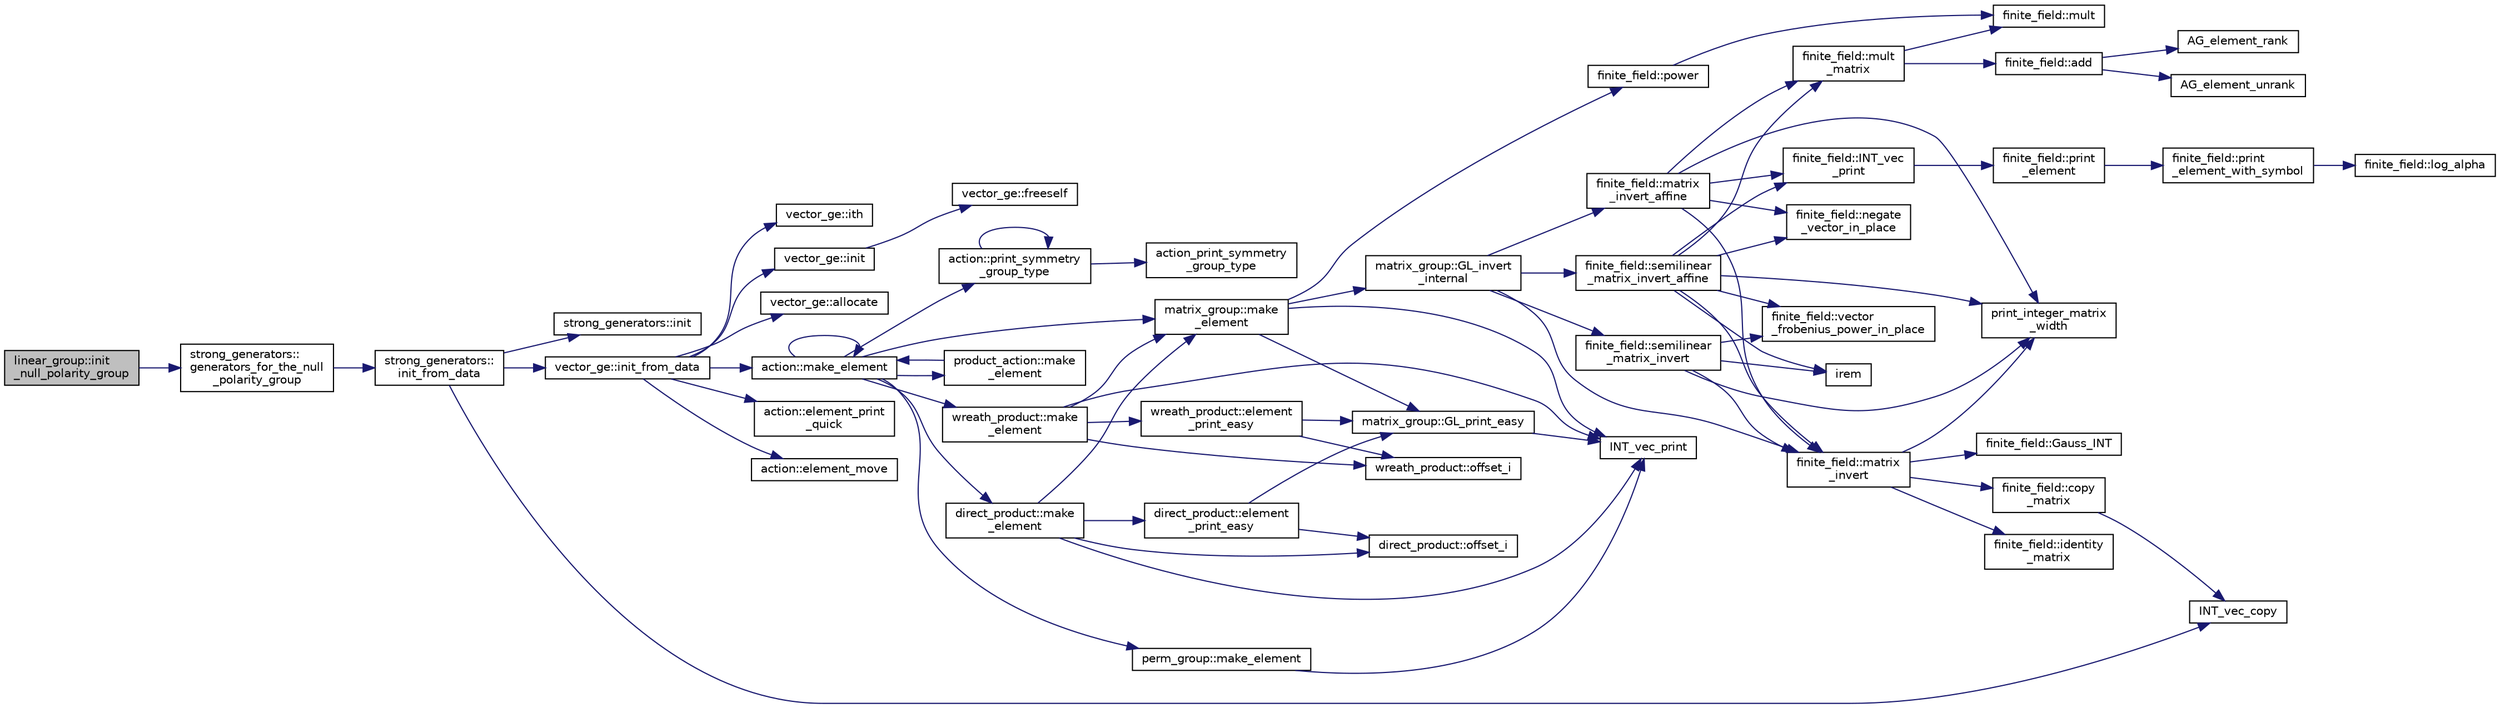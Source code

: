 digraph "linear_group::init_null_polarity_group"
{
  edge [fontname="Helvetica",fontsize="10",labelfontname="Helvetica",labelfontsize="10"];
  node [fontname="Helvetica",fontsize="10",shape=record];
  rankdir="LR";
  Node873 [label="linear_group::init\l_null_polarity_group",height=0.2,width=0.4,color="black", fillcolor="grey75", style="filled", fontcolor="black"];
  Node873 -> Node874 [color="midnightblue",fontsize="10",style="solid",fontname="Helvetica"];
  Node874 [label="strong_generators::\lgenerators_for_the_null\l_polarity_group",height=0.2,width=0.4,color="black", fillcolor="white", style="filled",URL="$dc/d09/classstrong__generators.html#ab770f76f9a55c339f9a43b293d86e2f1"];
  Node874 -> Node875 [color="midnightblue",fontsize="10",style="solid",fontname="Helvetica"];
  Node875 [label="strong_generators::\linit_from_data",height=0.2,width=0.4,color="black", fillcolor="white", style="filled",URL="$dc/d09/classstrong__generators.html#a9424d2f1794baf506746d25e9f9fefda"];
  Node875 -> Node876 [color="midnightblue",fontsize="10",style="solid",fontname="Helvetica"];
  Node876 [label="strong_generators::init",height=0.2,width=0.4,color="black", fillcolor="white", style="filled",URL="$dc/d09/classstrong__generators.html#ab7d37035d3b2ea516c4e989715f91ad5"];
  Node875 -> Node877 [color="midnightblue",fontsize="10",style="solid",fontname="Helvetica"];
  Node877 [label="vector_ge::init_from_data",height=0.2,width=0.4,color="black", fillcolor="white", style="filled",URL="$d4/d6e/classvector__ge.html#a44b1669e41321b41d93fb5cf957b8bc5"];
  Node877 -> Node878 [color="midnightblue",fontsize="10",style="solid",fontname="Helvetica"];
  Node878 [label="vector_ge::init",height=0.2,width=0.4,color="black", fillcolor="white", style="filled",URL="$d4/d6e/classvector__ge.html#afe1d6befd1f1501e6be34afbaa9d30a8"];
  Node878 -> Node879 [color="midnightblue",fontsize="10",style="solid",fontname="Helvetica"];
  Node879 [label="vector_ge::freeself",height=0.2,width=0.4,color="black", fillcolor="white", style="filled",URL="$d4/d6e/classvector__ge.html#aa002e4b715cc73a9b8b367d29700b452"];
  Node877 -> Node880 [color="midnightblue",fontsize="10",style="solid",fontname="Helvetica"];
  Node880 [label="vector_ge::allocate",height=0.2,width=0.4,color="black", fillcolor="white", style="filled",URL="$d4/d6e/classvector__ge.html#a35b062a9201b30f0a87bf87702d243ae"];
  Node877 -> Node881 [color="midnightblue",fontsize="10",style="solid",fontname="Helvetica"];
  Node881 [label="action::make_element",height=0.2,width=0.4,color="black", fillcolor="white", style="filled",URL="$d2/d86/classaction.html#a920fa2a27583fb60bae10e7b282cdd1d"];
  Node881 -> Node882 [color="midnightblue",fontsize="10",style="solid",fontname="Helvetica"];
  Node882 [label="product_action::make\l_element",height=0.2,width=0.4,color="black", fillcolor="white", style="filled",URL="$d8/d74/classproduct__action.html#a1d16f9f3a4be7b3ed6ce0825612a3cd8"];
  Node882 -> Node881 [color="midnightblue",fontsize="10",style="solid",fontname="Helvetica"];
  Node881 -> Node881 [color="midnightblue",fontsize="10",style="solid",fontname="Helvetica"];
  Node881 -> Node883 [color="midnightblue",fontsize="10",style="solid",fontname="Helvetica"];
  Node883 [label="matrix_group::make\l_element",height=0.2,width=0.4,color="black", fillcolor="white", style="filled",URL="$d3/ded/classmatrix__group.html#adf67c0031ec58afbbc545e65a1cf6845"];
  Node883 -> Node884 [color="midnightblue",fontsize="10",style="solid",fontname="Helvetica"];
  Node884 [label="INT_vec_print",height=0.2,width=0.4,color="black", fillcolor="white", style="filled",URL="$df/dbf/sajeeb_8_c.html#a79a5901af0b47dd0d694109543c027fe"];
  Node883 -> Node885 [color="midnightblue",fontsize="10",style="solid",fontname="Helvetica"];
  Node885 [label="finite_field::power",height=0.2,width=0.4,color="black", fillcolor="white", style="filled",URL="$df/d5a/classfinite__field.html#a0437871b8f775f0b2d589188d9ad7e61"];
  Node885 -> Node886 [color="midnightblue",fontsize="10",style="solid",fontname="Helvetica"];
  Node886 [label="finite_field::mult",height=0.2,width=0.4,color="black", fillcolor="white", style="filled",URL="$df/d5a/classfinite__field.html#a24fb5917aa6d4d656fd855b7f44a13b0"];
  Node883 -> Node887 [color="midnightblue",fontsize="10",style="solid",fontname="Helvetica"];
  Node887 [label="matrix_group::GL_invert\l_internal",height=0.2,width=0.4,color="black", fillcolor="white", style="filled",URL="$d3/ded/classmatrix__group.html#ab2b9f8046dee535722e07a92ec3ab0b6"];
  Node887 -> Node888 [color="midnightblue",fontsize="10",style="solid",fontname="Helvetica"];
  Node888 [label="finite_field::semilinear\l_matrix_invert",height=0.2,width=0.4,color="black", fillcolor="white", style="filled",URL="$df/d5a/classfinite__field.html#a940fec6a9c31b10eed2e8d37c5472d93"];
  Node888 -> Node889 [color="midnightblue",fontsize="10",style="solid",fontname="Helvetica"];
  Node889 [label="print_integer_matrix\l_width",height=0.2,width=0.4,color="black", fillcolor="white", style="filled",URL="$d5/db4/io__and__os_8h.html#aa78f3e73fc2179251bd15adbcc31573f"];
  Node888 -> Node890 [color="midnightblue",fontsize="10",style="solid",fontname="Helvetica"];
  Node890 [label="finite_field::matrix\l_invert",height=0.2,width=0.4,color="black", fillcolor="white", style="filled",URL="$df/d5a/classfinite__field.html#a4c017c0edc20fefef3da0db4ef4248f7"];
  Node890 -> Node889 [color="midnightblue",fontsize="10",style="solid",fontname="Helvetica"];
  Node890 -> Node891 [color="midnightblue",fontsize="10",style="solid",fontname="Helvetica"];
  Node891 [label="finite_field::copy\l_matrix",height=0.2,width=0.4,color="black", fillcolor="white", style="filled",URL="$df/d5a/classfinite__field.html#a2bfe6d4feabc4f27d253c7702ef9b8cb"];
  Node891 -> Node892 [color="midnightblue",fontsize="10",style="solid",fontname="Helvetica"];
  Node892 [label="INT_vec_copy",height=0.2,width=0.4,color="black", fillcolor="white", style="filled",URL="$df/dbf/sajeeb_8_c.html#ac2d875e27e009af6ec04d17254d11075"];
  Node890 -> Node893 [color="midnightblue",fontsize="10",style="solid",fontname="Helvetica"];
  Node893 [label="finite_field::identity\l_matrix",height=0.2,width=0.4,color="black", fillcolor="white", style="filled",URL="$df/d5a/classfinite__field.html#a4688997f80b8721560bccec986c23413"];
  Node890 -> Node894 [color="midnightblue",fontsize="10",style="solid",fontname="Helvetica"];
  Node894 [label="finite_field::Gauss_INT",height=0.2,width=0.4,color="black", fillcolor="white", style="filled",URL="$df/d5a/classfinite__field.html#adb676d2e80341b53751326e3a58beb11"];
  Node888 -> Node895 [color="midnightblue",fontsize="10",style="solid",fontname="Helvetica"];
  Node895 [label="finite_field::vector\l_frobenius_power_in_place",height=0.2,width=0.4,color="black", fillcolor="white", style="filled",URL="$df/d5a/classfinite__field.html#ab56074024300775d943c7943d845df91"];
  Node888 -> Node896 [color="midnightblue",fontsize="10",style="solid",fontname="Helvetica"];
  Node896 [label="irem",height=0.2,width=0.4,color="black", fillcolor="white", style="filled",URL="$de/dc5/algebra__and__number__theory_8h.html#ae753505dbf1e3a9adaaf2f0893dd8c6c"];
  Node887 -> Node890 [color="midnightblue",fontsize="10",style="solid",fontname="Helvetica"];
  Node887 -> Node897 [color="midnightblue",fontsize="10",style="solid",fontname="Helvetica"];
  Node897 [label="finite_field::semilinear\l_matrix_invert_affine",height=0.2,width=0.4,color="black", fillcolor="white", style="filled",URL="$df/d5a/classfinite__field.html#a23db70e745bf22d230da684440e1fc59"];
  Node897 -> Node889 [color="midnightblue",fontsize="10",style="solid",fontname="Helvetica"];
  Node897 -> Node898 [color="midnightblue",fontsize="10",style="solid",fontname="Helvetica"];
  Node898 [label="finite_field::INT_vec\l_print",height=0.2,width=0.4,color="black", fillcolor="white", style="filled",URL="$df/d5a/classfinite__field.html#a9c33a61dedc197e37b014b6f8dc07f06"];
  Node898 -> Node899 [color="midnightblue",fontsize="10",style="solid",fontname="Helvetica"];
  Node899 [label="finite_field::print\l_element",height=0.2,width=0.4,color="black", fillcolor="white", style="filled",URL="$df/d5a/classfinite__field.html#ab7d1f59c043d7696b8b47c92d0fedad5"];
  Node899 -> Node900 [color="midnightblue",fontsize="10",style="solid",fontname="Helvetica"];
  Node900 [label="finite_field::print\l_element_with_symbol",height=0.2,width=0.4,color="black", fillcolor="white", style="filled",URL="$df/d5a/classfinite__field.html#aa0180c961aa4a0a8934cb4dc82e38a4d"];
  Node900 -> Node901 [color="midnightblue",fontsize="10",style="solid",fontname="Helvetica"];
  Node901 [label="finite_field::log_alpha",height=0.2,width=0.4,color="black", fillcolor="white", style="filled",URL="$df/d5a/classfinite__field.html#a446a83ae0d281ddf44215626f0097305"];
  Node897 -> Node890 [color="midnightblue",fontsize="10",style="solid",fontname="Helvetica"];
  Node897 -> Node896 [color="midnightblue",fontsize="10",style="solid",fontname="Helvetica"];
  Node897 -> Node895 [color="midnightblue",fontsize="10",style="solid",fontname="Helvetica"];
  Node897 -> Node902 [color="midnightblue",fontsize="10",style="solid",fontname="Helvetica"];
  Node902 [label="finite_field::mult\l_matrix",height=0.2,width=0.4,color="black", fillcolor="white", style="filled",URL="$df/d5a/classfinite__field.html#a48517f15dfd7b21c37e0975855f1ada2"];
  Node902 -> Node903 [color="midnightblue",fontsize="10",style="solid",fontname="Helvetica"];
  Node903 [label="finite_field::add",height=0.2,width=0.4,color="black", fillcolor="white", style="filled",URL="$df/d5a/classfinite__field.html#a8f12328a27500f3c7be0c849ebbc9d14"];
  Node903 -> Node904 [color="midnightblue",fontsize="10",style="solid",fontname="Helvetica"];
  Node904 [label="AG_element_unrank",height=0.2,width=0.4,color="black", fillcolor="white", style="filled",URL="$d4/d67/geometry_8h.html#a4a33b86c87b2879b97cfa1327abe2885"];
  Node903 -> Node905 [color="midnightblue",fontsize="10",style="solid",fontname="Helvetica"];
  Node905 [label="AG_element_rank",height=0.2,width=0.4,color="black", fillcolor="white", style="filled",URL="$d4/d67/geometry_8h.html#ab2ac908d07dd8038fd996e26bdc75c17"];
  Node902 -> Node886 [color="midnightblue",fontsize="10",style="solid",fontname="Helvetica"];
  Node897 -> Node906 [color="midnightblue",fontsize="10",style="solid",fontname="Helvetica"];
  Node906 [label="finite_field::negate\l_vector_in_place",height=0.2,width=0.4,color="black", fillcolor="white", style="filled",URL="$df/d5a/classfinite__field.html#ad6a305338cfff6d22353ac03c5cd5e03"];
  Node887 -> Node907 [color="midnightblue",fontsize="10",style="solid",fontname="Helvetica"];
  Node907 [label="finite_field::matrix\l_invert_affine",height=0.2,width=0.4,color="black", fillcolor="white", style="filled",URL="$df/d5a/classfinite__field.html#a716c202ca9fcee1911e330f4a5bdba38"];
  Node907 -> Node889 [color="midnightblue",fontsize="10",style="solid",fontname="Helvetica"];
  Node907 -> Node898 [color="midnightblue",fontsize="10",style="solid",fontname="Helvetica"];
  Node907 -> Node890 [color="midnightblue",fontsize="10",style="solid",fontname="Helvetica"];
  Node907 -> Node902 [color="midnightblue",fontsize="10",style="solid",fontname="Helvetica"];
  Node907 -> Node906 [color="midnightblue",fontsize="10",style="solid",fontname="Helvetica"];
  Node883 -> Node908 [color="midnightblue",fontsize="10",style="solid",fontname="Helvetica"];
  Node908 [label="matrix_group::GL_print_easy",height=0.2,width=0.4,color="black", fillcolor="white", style="filled",URL="$d3/ded/classmatrix__group.html#a3e6f5c276210e8132523150fad82c57e"];
  Node908 -> Node884 [color="midnightblue",fontsize="10",style="solid",fontname="Helvetica"];
  Node881 -> Node909 [color="midnightblue",fontsize="10",style="solid",fontname="Helvetica"];
  Node909 [label="wreath_product::make\l_element",height=0.2,width=0.4,color="black", fillcolor="white", style="filled",URL="$d8/dfa/classwreath__product.html#ac47838a579877034b1d2b4cd897625c1"];
  Node909 -> Node884 [color="midnightblue",fontsize="10",style="solid",fontname="Helvetica"];
  Node909 -> Node883 [color="midnightblue",fontsize="10",style="solid",fontname="Helvetica"];
  Node909 -> Node910 [color="midnightblue",fontsize="10",style="solid",fontname="Helvetica"];
  Node910 [label="wreath_product::offset_i",height=0.2,width=0.4,color="black", fillcolor="white", style="filled",URL="$d8/dfa/classwreath__product.html#a081d6eed767bdd84bc74e555815641c6"];
  Node909 -> Node911 [color="midnightblue",fontsize="10",style="solid",fontname="Helvetica"];
  Node911 [label="wreath_product::element\l_print_easy",height=0.2,width=0.4,color="black", fillcolor="white", style="filled",URL="$d8/dfa/classwreath__product.html#aa1e82da5d4c019c0756b8ebf417ee9dc"];
  Node911 -> Node908 [color="midnightblue",fontsize="10",style="solid",fontname="Helvetica"];
  Node911 -> Node910 [color="midnightblue",fontsize="10",style="solid",fontname="Helvetica"];
  Node881 -> Node912 [color="midnightblue",fontsize="10",style="solid",fontname="Helvetica"];
  Node912 [label="direct_product::make\l_element",height=0.2,width=0.4,color="black", fillcolor="white", style="filled",URL="$dc/daf/classdirect__product.html#a776efa4be66f9b0481d1f012a14c9dde"];
  Node912 -> Node884 [color="midnightblue",fontsize="10",style="solid",fontname="Helvetica"];
  Node912 -> Node883 [color="midnightblue",fontsize="10",style="solid",fontname="Helvetica"];
  Node912 -> Node913 [color="midnightblue",fontsize="10",style="solid",fontname="Helvetica"];
  Node913 [label="direct_product::offset_i",height=0.2,width=0.4,color="black", fillcolor="white", style="filled",URL="$dc/daf/classdirect__product.html#a2ec3643bd7223e53c00451d1fe832f20"];
  Node912 -> Node914 [color="midnightblue",fontsize="10",style="solid",fontname="Helvetica"];
  Node914 [label="direct_product::element\l_print_easy",height=0.2,width=0.4,color="black", fillcolor="white", style="filled",URL="$dc/daf/classdirect__product.html#a532daead19e5c7977ce9928dafab79ac"];
  Node914 -> Node908 [color="midnightblue",fontsize="10",style="solid",fontname="Helvetica"];
  Node914 -> Node913 [color="midnightblue",fontsize="10",style="solid",fontname="Helvetica"];
  Node881 -> Node915 [color="midnightblue",fontsize="10",style="solid",fontname="Helvetica"];
  Node915 [label="perm_group::make_element",height=0.2,width=0.4,color="black", fillcolor="white", style="filled",URL="$df/d0a/classperm__group.html#a52c1c9e55966809c1e30aad80df87774"];
  Node915 -> Node884 [color="midnightblue",fontsize="10",style="solid",fontname="Helvetica"];
  Node881 -> Node916 [color="midnightblue",fontsize="10",style="solid",fontname="Helvetica"];
  Node916 [label="action::print_symmetry\l_group_type",height=0.2,width=0.4,color="black", fillcolor="white", style="filled",URL="$d2/d86/classaction.html#aed811766c7e64fe2c853df8b0b67aa6e"];
  Node916 -> Node917 [color="midnightblue",fontsize="10",style="solid",fontname="Helvetica"];
  Node917 [label="action_print_symmetry\l_group_type",height=0.2,width=0.4,color="black", fillcolor="white", style="filled",URL="$d5/d90/action__global_8_c.html#a03666b9440c4962148eba7905b9f843c"];
  Node916 -> Node916 [color="midnightblue",fontsize="10",style="solid",fontname="Helvetica"];
  Node877 -> Node918 [color="midnightblue",fontsize="10",style="solid",fontname="Helvetica"];
  Node918 [label="action::element_print\l_quick",height=0.2,width=0.4,color="black", fillcolor="white", style="filled",URL="$d2/d86/classaction.html#a4844680cf6750396f76494a28655265b"];
  Node877 -> Node919 [color="midnightblue",fontsize="10",style="solid",fontname="Helvetica"];
  Node919 [label="action::element_move",height=0.2,width=0.4,color="black", fillcolor="white", style="filled",URL="$d2/d86/classaction.html#a550947491bbb534d3d7951f50198a874"];
  Node877 -> Node920 [color="midnightblue",fontsize="10",style="solid",fontname="Helvetica"];
  Node920 [label="vector_ge::ith",height=0.2,width=0.4,color="black", fillcolor="white", style="filled",URL="$d4/d6e/classvector__ge.html#a1ff002e8b746a9beb119d57dcd4a15ff"];
  Node875 -> Node892 [color="midnightblue",fontsize="10",style="solid",fontname="Helvetica"];
}
